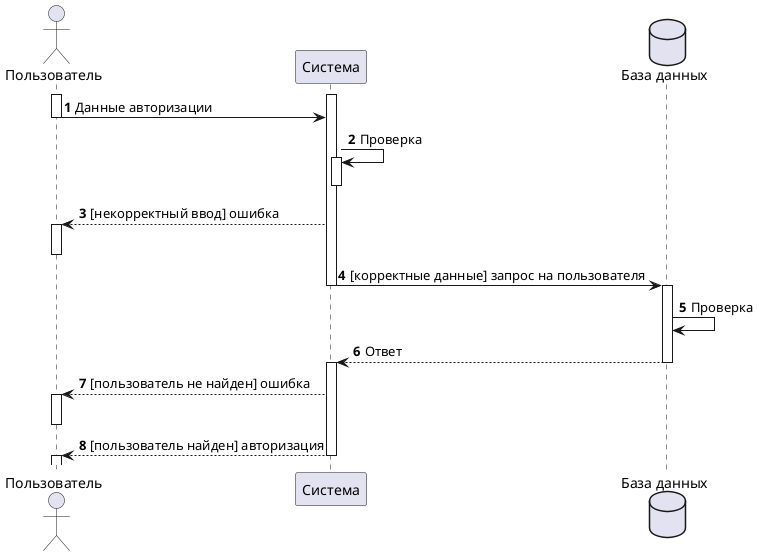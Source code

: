 @startuml
autonumber

actor "Пользователь" as Пользователь
participant "Система" as Система
database "База данных" as database

autonumber
activate Система
activate Пользователь
Пользователь -> Система: Данные авторизации
deactivate Пользователь


Система -> Система:Проверка
activate Система

deactivate Система

Система -->Пользователь:[некорректный ввод] ошибка
activate Пользователь
deactivate Пользователь
Система -> database:[корректные данные] запрос на пользователя
deactivate Система
activate database

database -> database:Проверка
database-->Система: Ответ
deactivate database

activate Система

Система -->Пользователь:[пользователь не найден] ошибка
activate Пользователь
deactivate Пользователь
Система -->Пользователь:[пользователь найден] авторизация
deactivate Система
activate Пользователь
deactivate Пользователь
@enduml